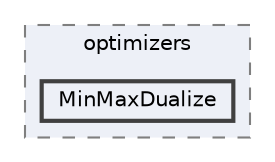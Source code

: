 digraph "/home/runner/work/idol/idol/lib/include/idol/bilevel/optimizers/MinMaxDualize"
{
 // LATEX_PDF_SIZE
  bgcolor="transparent";
  edge [fontname=Helvetica,fontsize=10,labelfontname=Helvetica,labelfontsize=10];
  node [fontname=Helvetica,fontsize=10,shape=box,height=0.2,width=0.4];
  compound=true
  subgraph clusterdir_1015221952e03125fddae02908410964 {
    graph [ bgcolor="#edf0f7", pencolor="grey50", label="optimizers", fontname=Helvetica,fontsize=10 style="filled,dashed", URL="dir_1015221952e03125fddae02908410964.html",tooltip=""]
  dir_eec7a85668d30820eb36d11987a6fe23 [label="MinMaxDualize", fillcolor="#edf0f7", color="grey25", style="filled,bold", URL="dir_eec7a85668d30820eb36d11987a6fe23.html",tooltip=""];
  }
}

